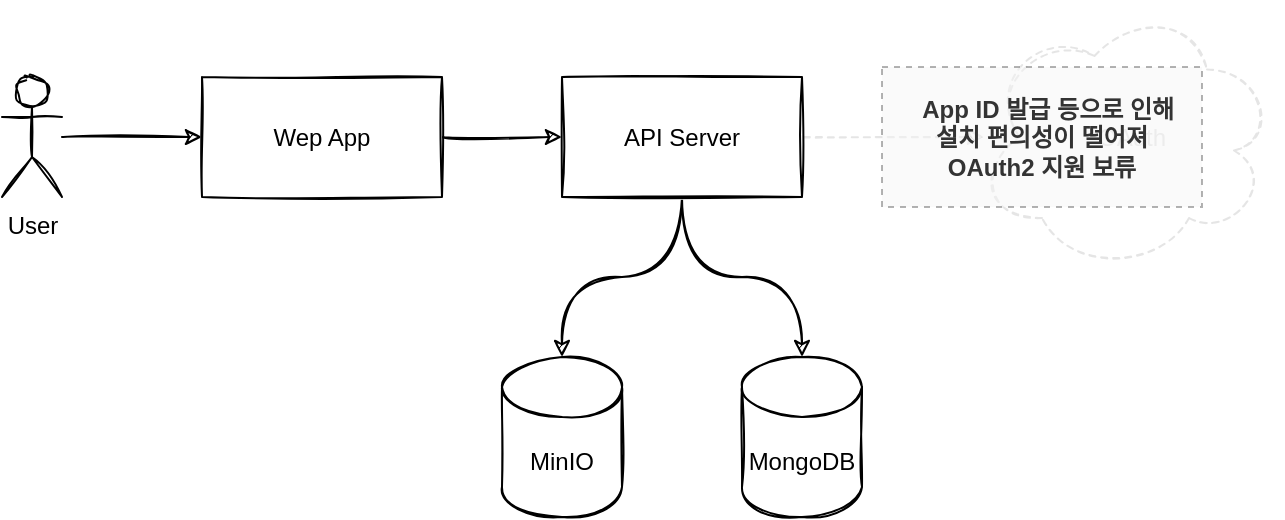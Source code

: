 <mxfile version="14.6.11" type="github">
  <diagram id="ueAPeFVd91LuKYsGl6Qv" name="Page-1">
    <mxGraphModel dx="446" dy="777" grid="1" gridSize="10" guides="1" tooltips="1" connect="1" arrows="1" fold="1" page="1" pageScale="1" pageWidth="1600" pageHeight="1200" math="0" shadow="0">
      <root>
        <mxCell id="0" />
        <mxCell id="1" parent="0" />
        <mxCell id="QqoDrn2ZUN0Ls2CeiApO-6" value="" style="edgeStyle=orthogonalEdgeStyle;rounded=0;orthogonalLoop=1;jettySize=auto;html=1;flipH=1;shadow=0;sketch=1;curved=1;dashed=1;opacity=10;labelBorderColor=none;textOpacity=10;" parent="1" source="QqoDrn2ZUN0Ls2CeiApO-4" target="QqoDrn2ZUN0Ls2CeiApO-1" edge="1">
          <mxGeometry relative="1" as="geometry">
            <mxPoint x="540" y="77.5" as="sourcePoint" />
          </mxGeometry>
        </mxCell>
        <mxCell id="QqoDrn2ZUN0Ls2CeiApO-12" style="edgeStyle=orthogonalEdgeStyle;curved=1;rounded=0;sketch=1;orthogonalLoop=1;jettySize=auto;html=1;shadow=0;" parent="1" source="QqoDrn2ZUN0Ls2CeiApO-1" target="QqoDrn2ZUN0Ls2CeiApO-3" edge="1">
          <mxGeometry relative="1" as="geometry" />
        </mxCell>
        <mxCell id="QqoDrn2ZUN0Ls2CeiApO-17" style="edgeStyle=orthogonalEdgeStyle;curved=1;rounded=0;sketch=1;orthogonalLoop=1;jettySize=auto;html=1;shadow=0;" parent="1" source="QqoDrn2ZUN0Ls2CeiApO-1" target="QqoDrn2ZUN0Ls2CeiApO-2" edge="1">
          <mxGeometry relative="1" as="geometry" />
        </mxCell>
        <mxCell id="QqoDrn2ZUN0Ls2CeiApO-1" value="API Server" style="rounded=0;whiteSpace=wrap;html=1;flipH=1;shadow=0;sketch=1;" parent="1" vertex="1">
          <mxGeometry x="310" y="47.5" width="120" height="60" as="geometry" />
        </mxCell>
        <mxCell id="QqoDrn2ZUN0Ls2CeiApO-2" value="MinIO" style="shape=cylinder3;whiteSpace=wrap;html=1;boundedLbl=1;backgroundOutline=1;size=15;flipH=1;shadow=0;sketch=1;" parent="1" vertex="1">
          <mxGeometry x="280" y="187.5" width="60" height="80" as="geometry" />
        </mxCell>
        <mxCell id="QqoDrn2ZUN0Ls2CeiApO-3" value="MongoDB" style="shape=cylinder3;whiteSpace=wrap;html=1;boundedLbl=1;backgroundOutline=1;size=15;flipH=1;shadow=0;sketch=1;" parent="1" vertex="1">
          <mxGeometry x="400" y="187.5" width="60" height="80" as="geometry" />
        </mxCell>
        <mxCell id="QqoDrn2ZUN0Ls2CeiApO-4" value="OAuth" style="ellipse;shape=cloud;whiteSpace=wrap;html=1;flipH=1;shadow=0;sketch=1;dashed=1;opacity=10;labelBorderColor=none;textOpacity=10;" parent="1" vertex="1">
          <mxGeometry x="520" y="10" width="150" height="135" as="geometry" />
        </mxCell>
        <mxCell id="QqoDrn2ZUN0Ls2CeiApO-15" value="" style="edgeStyle=orthogonalEdgeStyle;curved=1;rounded=0;sketch=1;orthogonalLoop=1;jettySize=auto;html=1;shadow=0;" parent="1" source="QqoDrn2ZUN0Ls2CeiApO-9" target="QqoDrn2ZUN0Ls2CeiApO-14" edge="1">
          <mxGeometry relative="1" as="geometry" />
        </mxCell>
        <mxCell id="QqoDrn2ZUN0Ls2CeiApO-9" value="User" style="shape=umlActor;verticalLabelPosition=bottom;verticalAlign=top;html=1;outlineConnect=0;flipH=1;shadow=0;sketch=1;" parent="1" vertex="1">
          <mxGeometry x="30" y="47.5" width="30" height="60" as="geometry" />
        </mxCell>
        <mxCell id="QqoDrn2ZUN0Ls2CeiApO-16" value="" style="edgeStyle=orthogonalEdgeStyle;curved=1;rounded=0;sketch=1;orthogonalLoop=1;jettySize=auto;html=1;shadow=0;" parent="1" source="QqoDrn2ZUN0Ls2CeiApO-14" target="QqoDrn2ZUN0Ls2CeiApO-1" edge="1">
          <mxGeometry relative="1" as="geometry" />
        </mxCell>
        <mxCell id="QqoDrn2ZUN0Ls2CeiApO-14" value="Wep App" style="rounded=0;whiteSpace=wrap;html=1;flipH=1;shadow=0;sketch=1;" parent="1" vertex="1">
          <mxGeometry x="130" y="47.5" width="120" height="60" as="geometry" />
        </mxCell>
        <mxCell id="JNtohq6pVcKGA2JKauto-1" value="&amp;nbsp; App ID 발급 등으로 인해 &lt;br&gt;설치 편의성이 떨어져 &lt;br&gt;OAuth2 지원 보류" style="text;html=1;align=center;verticalAlign=middle;whiteSpace=wrap;rounded=0;dashed=1;opacity=50;fontStyle=1;fillColor=#f5f5f5;strokeColor=#666666;fontColor=#333333;" vertex="1" parent="1">
          <mxGeometry x="470" y="42.5" width="160" height="70" as="geometry" />
        </mxCell>
      </root>
    </mxGraphModel>
  </diagram>
</mxfile>
